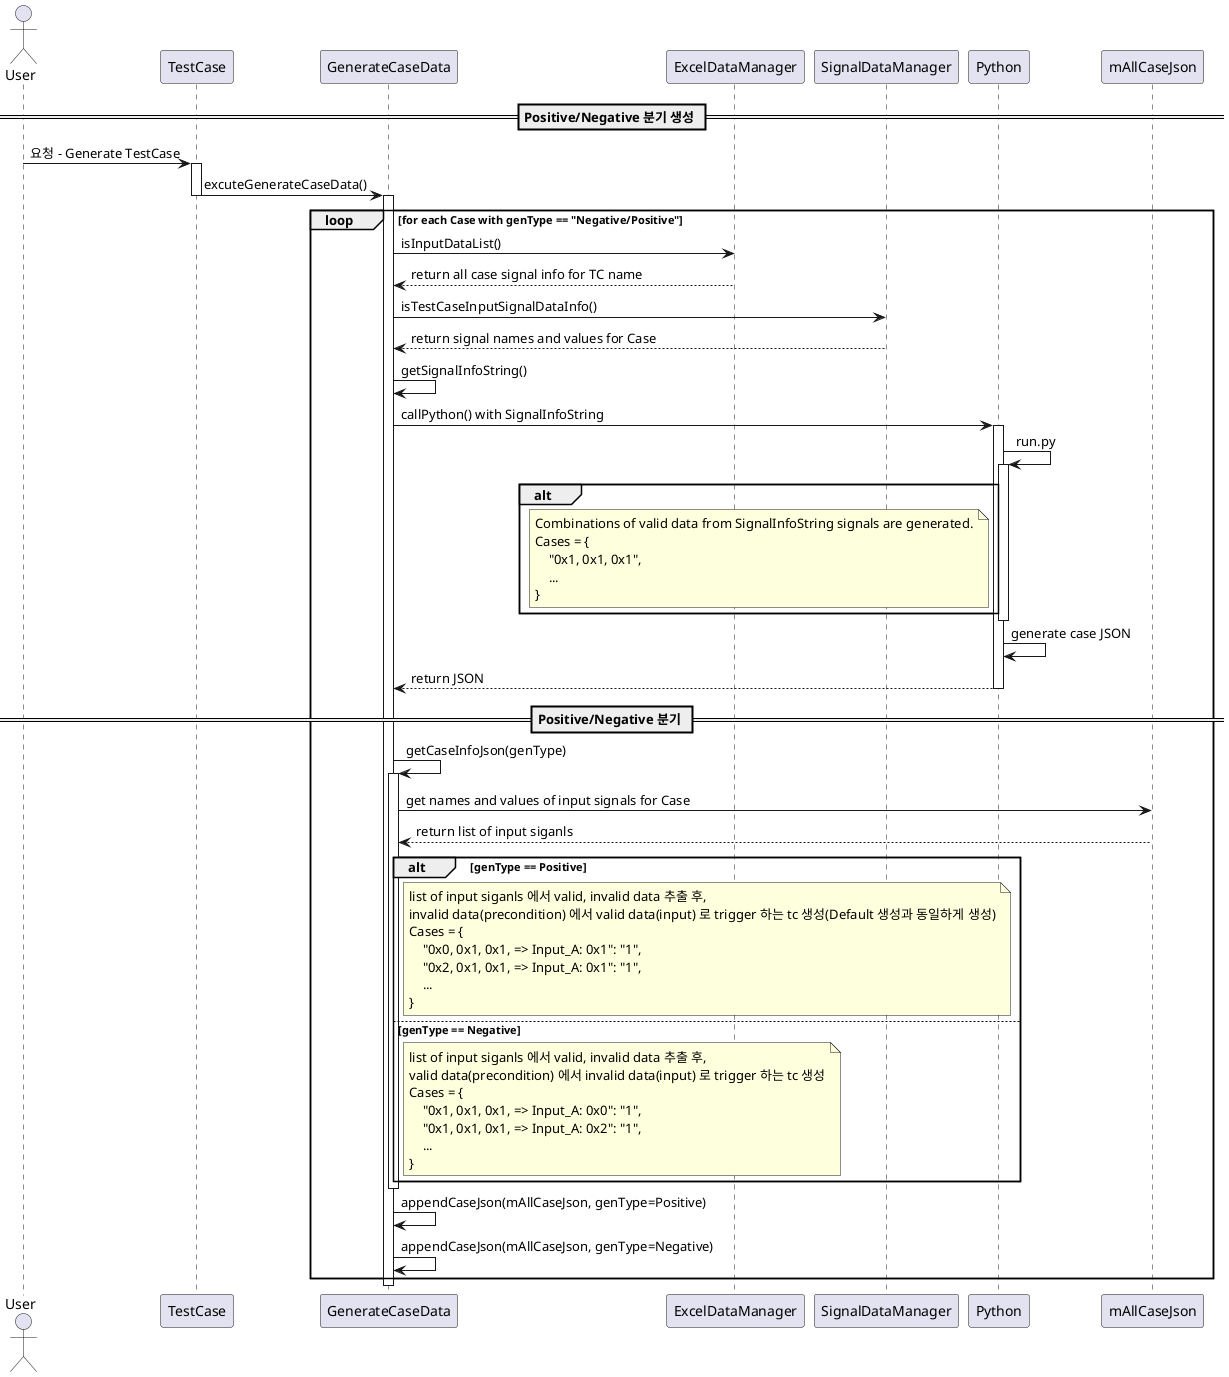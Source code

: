 @startuml

actor User order 10
participant TestCase order 15
participant GenerateCaseData order 20
participant ExcelDataManager order 30
participant SignalDataManager order 40
participant Python order 50
participant "mAllCaseJson" as QJsonObject order 60

== Positive/Negative 분기 생성 ==
User -> TestCase : 요청 - Generate TestCase

activate TestCase
TestCase -> GenerateCaseData : excuteGenerateCaseData()
deactivate TestCase
activate GenerateCaseData
loop for each Case with genType == "Negative/Positive"
    GenerateCaseData -> ExcelDataManager : isInputDataList()
    ExcelDataManager --> GenerateCaseData : return all case signal info for TC name
    GenerateCaseData -> SignalDataManager : isTestCaseInputSignalDataInfo()
    SignalDataManager --> GenerateCaseData : return signal names and values for Case
    GenerateCaseData -> GenerateCaseData : getSignalInfoString()

    GenerateCaseData -> Python : callPython() with SignalInfoString
    activate Python
    Python -> Python : run.py
    activate Python
    alt
        note left of Python
            Combinations of valid data from SignalInfoString signals are generated.
            Cases = {
                "0x1, 0x1, 0x1",
                ...
            }
        end note
    end
    deactivate Python
    Python -> Python : generate case JSON
    Python --> GenerateCaseData : return JSON
    deactivate Python

    == Positive/Negative 분기 ==
    GenerateCaseData -> GenerateCaseData : getCaseInfoJson(genType)
    activate GenerateCaseData
    GenerateCaseData -> QJsonObject : get names and values of input signals for Case
    QJsonObject --> GenerateCaseData : return list of input siganls
    alt genType == Positive
        note right of GenerateCaseData
            list of input siganls 에서 valid, invalid data 추출 후,
            invalid data(precondition) 에서 valid data(input) 로 trigger 하는 tc 생성(Default 생성과 동일하게 생성)
            Cases = {
                "0x0, 0x1, 0x1, => Input_A: 0x1": "1",
                "0x2, 0x1, 0x1, => Input_A: 0x1": "1",
                ...
            }
        end note
    else genType == Negative
        note right of GenerateCaseData
            list of input siganls 에서 valid, invalid data 추출 후,
            valid data(precondition) 에서 invalid data(input) 로 trigger 하는 tc 생성
            Cases = {
                "0x1, 0x1, 0x1, => Input_A: 0x0": "1",
                "0x1, 0x1, 0x1, => Input_A: 0x2": "1",
                ...
            }
        end note
    end
    deactivate GenerateCaseData

    GenerateCaseData -> GenerateCaseData : appendCaseJson(mAllCaseJson, genType=Positive)
    GenerateCaseData -> GenerateCaseData : appendCaseJson(mAllCaseJson, genType=Negative)

end
deactivate GenerateCaseData

@enduml